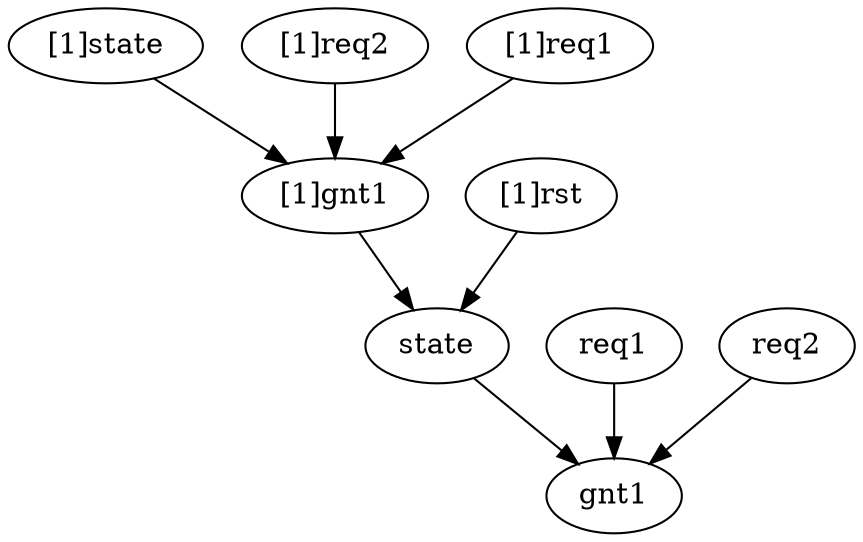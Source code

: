 strict digraph "" {
	"[1]state"	 [complexity=4,
		importance=2.08695606107,
		rank=0.521739015266];
	"[1]gnt1"	 [complexity=3,
		importance=0.913043104462,
		rank=0.304347701487];
	"[1]state" -> "[1]gnt1";
	"[1]rst"	 [complexity=2,
		importance=1.49275336726,
		rank=0.746376683629];
	state	 [complexity=1,
		importance=0.695652020355,
		rank=0.695652020355];
	"[1]rst" -> state;
	req1	 [complexity=5,
		importance=0.536231494761,
		rank=0.107246298952];
	gnt1	 [complexity=0,
		importance=0.217391084106,
		rank=0.0];
	req1 -> gnt1;
	req2	 [complexity=3,
		importance=0.318840410655,
		rank=0.106280136885];
	req2 -> gnt1;
	state -> gnt1;
	"[1]req2"	 [complexity=6,
		importance=1.01449243101,
		rank=0.169082071835];
	"[1]req2" -> "[1]gnt1";
	"[1]req1"	 [complexity=8,
		importance=1.92753553547,
		rank=0.240941941934];
	"[1]req1" -> "[1]gnt1";
	"[1]gnt1" -> state;
}
